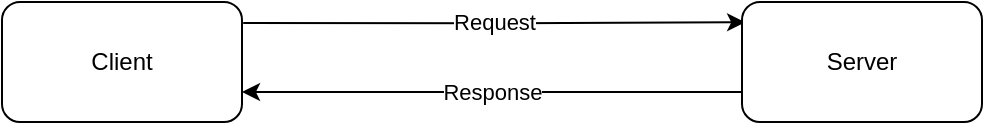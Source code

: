 <mxfile version="20.7.4" type="device" pages="3"><diagram id="36TffCA6aV5XfKvI1im1" name="Client-Server-Model"><mxGraphModel dx="1036" dy="606" grid="1" gridSize="10" guides="1" tooltips="1" connect="1" arrows="1" fold="1" page="1" pageScale="1" pageWidth="827" pageHeight="1169" math="0" shadow="0"><root><mxCell id="0"/><mxCell id="1" parent="0"/><mxCell id="aWbfJftXzwQyHCEgZX7q-3" value="Request" style="edgeStyle=orthogonalEdgeStyle;rounded=0;orthogonalLoop=1;jettySize=auto;html=1;entryX=0.013;entryY=0.169;entryDx=0;entryDy=0;exitX=1.005;exitY=0.176;exitDx=0;exitDy=0;exitPerimeter=0;entryPerimeter=0;" parent="1" source="aWbfJftXzwQyHCEgZX7q-1" target="aWbfJftXzwQyHCEgZX7q-2" edge="1"><mxGeometry relative="1" as="geometry"/></mxCell><mxCell id="aWbfJftXzwQyHCEgZX7q-1" value="Client" style="rounded=1;whiteSpace=wrap;html=1;" parent="1" vertex="1"><mxGeometry x="100" y="220" width="120" height="60" as="geometry"/></mxCell><mxCell id="aWbfJftXzwQyHCEgZX7q-4" value="Response" style="edgeStyle=orthogonalEdgeStyle;rounded=0;orthogonalLoop=1;jettySize=auto;html=1;entryX=1;entryY=0.75;entryDx=0;entryDy=0;exitX=0;exitY=0.75;exitDx=0;exitDy=0;" parent="1" source="aWbfJftXzwQyHCEgZX7q-2" target="aWbfJftXzwQyHCEgZX7q-1" edge="1"><mxGeometry relative="1" as="geometry"/></mxCell><mxCell id="aWbfJftXzwQyHCEgZX7q-2" value="Server" style="rounded=1;whiteSpace=wrap;html=1;" parent="1" vertex="1"><mxGeometry x="470" y="220" width="120" height="60" as="geometry"/></mxCell></root></mxGraphModel></diagram><diagram id="j_1LhXsOCMaGYZTvv9qc" name="MVC"><mxGraphModel dx="1036" dy="606" grid="1" gridSize="10" guides="1" tooltips="1" connect="1" arrows="1" fold="1" page="1" pageScale="1" pageWidth="827" pageHeight="1169" math="0" shadow="0"><root><mxCell id="0"/><mxCell id="1" parent="0"/><mxCell id="_bKX37T3KvIA1WqXpT5S-3" style="rounded=0;orthogonalLoop=1;jettySize=auto;html=1;entryX=1;entryY=0;entryDx=0;entryDy=0;endArrow=none;endFill=0;exitX=0.5;exitY=1;exitDx=0;exitDy=0;" parent="1" source="_nx47c9QBLSpNzM0X-e1-1" target="_bKX37T3KvIA1WqXpT5S-1" edge="1"><mxGeometry relative="1" as="geometry"/></mxCell><mxCell id="_bKX37T3KvIA1WqXpT5S-4" style="rounded=0;orthogonalLoop=1;jettySize=auto;html=1;entryX=0;entryY=0;entryDx=0;entryDy=0;endArrow=none;endFill=0;exitX=0.5;exitY=1;exitDx=0;exitDy=0;" parent="1" source="_nx47c9QBLSpNzM0X-e1-1" target="_bKX37T3KvIA1WqXpT5S-2" edge="1"><mxGeometry relative="1" as="geometry"/></mxCell><mxCell id="_nx47c9QBLSpNzM0X-e1-1" value="Model" style="ellipse;whiteSpace=wrap;html=1;aspect=fixed;fillColor=#dae8fc;strokeColor=#6c8ebf;" parent="1" vertex="1"><mxGeometry x="330" y="80" width="80" height="80" as="geometry"/></mxCell><mxCell id="_bKX37T3KvIA1WqXpT5S-1" value="View" style="ellipse;whiteSpace=wrap;html=1;aspect=fixed;fillColor=#d5e8d4;strokeColor=#82b366;" parent="1" vertex="1"><mxGeometry x="220" y="220" width="80" height="80" as="geometry"/></mxCell><mxCell id="_bKX37T3KvIA1WqXpT5S-2" value="Controller" style="ellipse;whiteSpace=wrap;html=1;aspect=fixed;fillColor=#f8cecc;strokeColor=#b85450;" parent="1" vertex="1"><mxGeometry x="430" y="220" width="80" height="80" as="geometry"/></mxCell><mxCell id="_bKX37T3KvIA1WqXpT5S-5" style="rounded=0;orthogonalLoop=1;jettySize=auto;html=1;entryX=1;entryY=0.5;entryDx=0;entryDy=0;endArrow=none;endFill=0;exitX=0;exitY=0.5;exitDx=0;exitDy=0;" parent="1" source="_bKX37T3KvIA1WqXpT5S-2" target="_bKX37T3KvIA1WqXpT5S-1" edge="1"><mxGeometry relative="1" as="geometry"><mxPoint x="380" y="170" as="sourcePoint"/><mxPoint x="300" y="220.0" as="targetPoint"/></mxGeometry></mxCell></root></mxGraphModel></diagram><diagram id="ol-oFM3HcOj4U_LOYmui" name="Sayfa -3"><mxGraphModel dx="714" dy="418" grid="1" gridSize="10" guides="1" tooltips="1" connect="1" arrows="1" fold="1" page="1" pageScale="1" pageWidth="827" pageHeight="1169" math="0" shadow="0"><root><mxCell id="0"/><mxCell id="1" parent="0"/><mxCell id="YJcKs8Ti1iS_LQ0ox1bg-1" value="" style="rounded=1;whiteSpace=wrap;html=1;arcSize=2;" vertex="1" parent="1"><mxGeometry x="120" y="30" width="340" height="400" as="geometry"/></mxCell><mxCell id="YJcKs8Ti1iS_LQ0ox1bg-2" value="Entities" style="rounded=1;whiteSpace=wrap;html=1;fillColor=#d5e8d4;strokeColor=#82b366;" vertex="1" parent="1"><mxGeometry x="160" y="340" width="240" height="60" as="geometry"/></mxCell><mxCell id="YJcKs8Ti1iS_LQ0ox1bg-6" value="" style="rounded=0;orthogonalLoop=1;jettySize=auto;html=1;entryX=0.312;entryY=-0.006;entryDx=0;entryDy=0;entryPerimeter=0;exitX=0.5;exitY=1;exitDx=0;exitDy=0;dashed=1;" edge="1" parent="1" source="YJcKs8Ti1iS_LQ0ox1bg-3" target="YJcKs8Ti1iS_LQ0ox1bg-2"><mxGeometry relative="1" as="geometry"><mxPoint x="230" y="310" as="sourcePoint"/></mxGeometry></mxCell><mxCell id="YJcKs8Ti1iS_LQ0ox1bg-19" style="edgeStyle=none;rounded=0;orthogonalLoop=1;jettySize=auto;html=1;entryX=0;entryY=0;entryDx=0;entryDy=0;dashed=1;exitX=1;exitY=0;exitDx=0;exitDy=0;" edge="1" parent="1" source="YJcKs8Ti1iS_LQ0ox1bg-3" target="YJcKs8Ti1iS_LQ0ox1bg-14"><mxGeometry relative="1" as="geometry"/></mxCell><mxCell id="YJcKs8Ti1iS_LQ0ox1bg-20" style="edgeStyle=none;rounded=0;orthogonalLoop=1;jettySize=auto;html=1;entryX=0;entryY=1;entryDx=0;entryDy=0;dashed=1;" edge="1" parent="1" source="YJcKs8Ti1iS_LQ0ox1bg-3" target="YJcKs8Ti1iS_LQ0ox1bg-14"><mxGeometry relative="1" as="geometry"/></mxCell><mxCell id="YJcKs8Ti1iS_LQ0ox1bg-3" value="Repositories" style="rounded=1;whiteSpace=wrap;html=1;fillColor=#d5e8d4;strokeColor=#82b366;" vertex="1" parent="1"><mxGeometry x="160" y="250" width="150" height="60" as="geometry"/></mxCell><mxCell id="YJcKs8Ti1iS_LQ0ox1bg-7" value="" style="rounded=0;orthogonalLoop=1;jettySize=auto;html=1;dashed=1;" edge="1" parent="1" target="YJcKs8Ti1iS_LQ0ox1bg-3"><mxGeometry relative="1" as="geometry"><mxPoint x="235" y="220" as="sourcePoint"/></mxGeometry></mxCell><mxCell id="YJcKs8Ti1iS_LQ0ox1bg-8" style="edgeStyle=orthogonalEdgeStyle;rounded=0;orthogonalLoop=1;jettySize=auto;html=1;entryX=0.699;entryY=-0.07;entryDx=0;entryDy=0;entryPerimeter=0;dashed=1;" edge="1" parent="1" source="YJcKs8Ti1iS_LQ0ox1bg-4" target="YJcKs8Ti1iS_LQ0ox1bg-2"><mxGeometry relative="1" as="geometry"><Array as="points"><mxPoint x="328" y="250"/><mxPoint x="328" y="250"/></Array></mxGeometry></mxCell><mxCell id="YJcKs8Ti1iS_LQ0ox1bg-4" value="Services" style="rounded=1;whiteSpace=wrap;html=1;fillColor=#d5e8d4;strokeColor=#82b366;" vertex="1" parent="1"><mxGeometry x="160" y="160" width="200" height="60" as="geometry"/></mxCell><mxCell id="YJcKs8Ti1iS_LQ0ox1bg-5" value="Api" style="rounded=1;whiteSpace=wrap;html=1;fillColor=#fff2cc;strokeColor=#d6b656;" vertex="1" parent="1"><mxGeometry x="160" y="70" width="250" height="60" as="geometry"/></mxCell><mxCell id="YJcKs8Ti1iS_LQ0ox1bg-10" value="" style="rounded=0;orthogonalLoop=1;jettySize=auto;html=1;dashed=1;" edge="1" parent="1"><mxGeometry relative="1" as="geometry"><mxPoint x="234.76" y="130" as="sourcePoint"/><mxPoint x="234.76" y="160" as="targetPoint"/></mxGeometry></mxCell><mxCell id="YJcKs8Ti1iS_LQ0ox1bg-11" value="" style="rounded=0;orthogonalLoop=1;jettySize=auto;html=1;dashed=1;" edge="1" parent="1"><mxGeometry relative="1" as="geometry"><mxPoint x="330" y="130" as="sourcePoint"/><mxPoint x="330" y="160" as="targetPoint"/></mxGeometry></mxCell><mxCell id="YJcKs8Ti1iS_LQ0ox1bg-12" value="" style="rounded=0;orthogonalLoop=1;jettySize=auto;html=1;entryX=0.892;entryY=-0.015;entryDx=0;entryDy=0;entryPerimeter=0;dashed=1;exitX=0.86;exitY=1.009;exitDx=0;exitDy=0;exitPerimeter=0;" edge="1" parent="1" source="YJcKs8Ti1iS_LQ0ox1bg-5" target="YJcKs8Ti1iS_LQ0ox1bg-2"><mxGeometry relative="1" as="geometry"><mxPoint x="380" y="130" as="sourcePoint"/><mxPoint x="400" y="160" as="targetPoint"/></mxGeometry></mxCell><mxCell id="YJcKs8Ti1iS_LQ0ox1bg-14" value="" style="rounded=1;whiteSpace=wrap;html=1;fillColor=#d5e8d4;strokeColor=#82b366;arcSize=3;" vertex="1" parent="1"><mxGeometry x="520" y="190" width="260" height="220" as="geometry"/></mxCell><mxCell id="YJcKs8Ti1iS_LQ0ox1bg-15" value="ReposityoryContext" style="rounded=1;whiteSpace=wrap;html=1;" vertex="1" parent="1"><mxGeometry x="540" y="360" width="220" height="40" as="geometry"/></mxCell><mxCell id="YJcKs8Ti1iS_LQ0ox1bg-16" value="IEmployeeRepository" style="rounded=1;whiteSpace=wrap;html=1;" vertex="1" parent="1"><mxGeometry x="540" y="310" width="220" height="40" as="geometry"/></mxCell><mxCell id="YJcKs8Ti1iS_LQ0ox1bg-17" value="ICompanyRepository" style="rounded=1;whiteSpace=wrap;html=1;" vertex="1" parent="1"><mxGeometry x="540" y="260" width="220" height="40" as="geometry"/></mxCell><mxCell id="YJcKs8Ti1iS_LQ0ox1bg-18" value="IReposityoryManager" style="rounded=1;whiteSpace=wrap;html=1;" vertex="1" parent="1"><mxGeometry x="540" y="210" width="220" height="40" as="geometry"/></mxCell></root></mxGraphModel></diagram></mxfile>